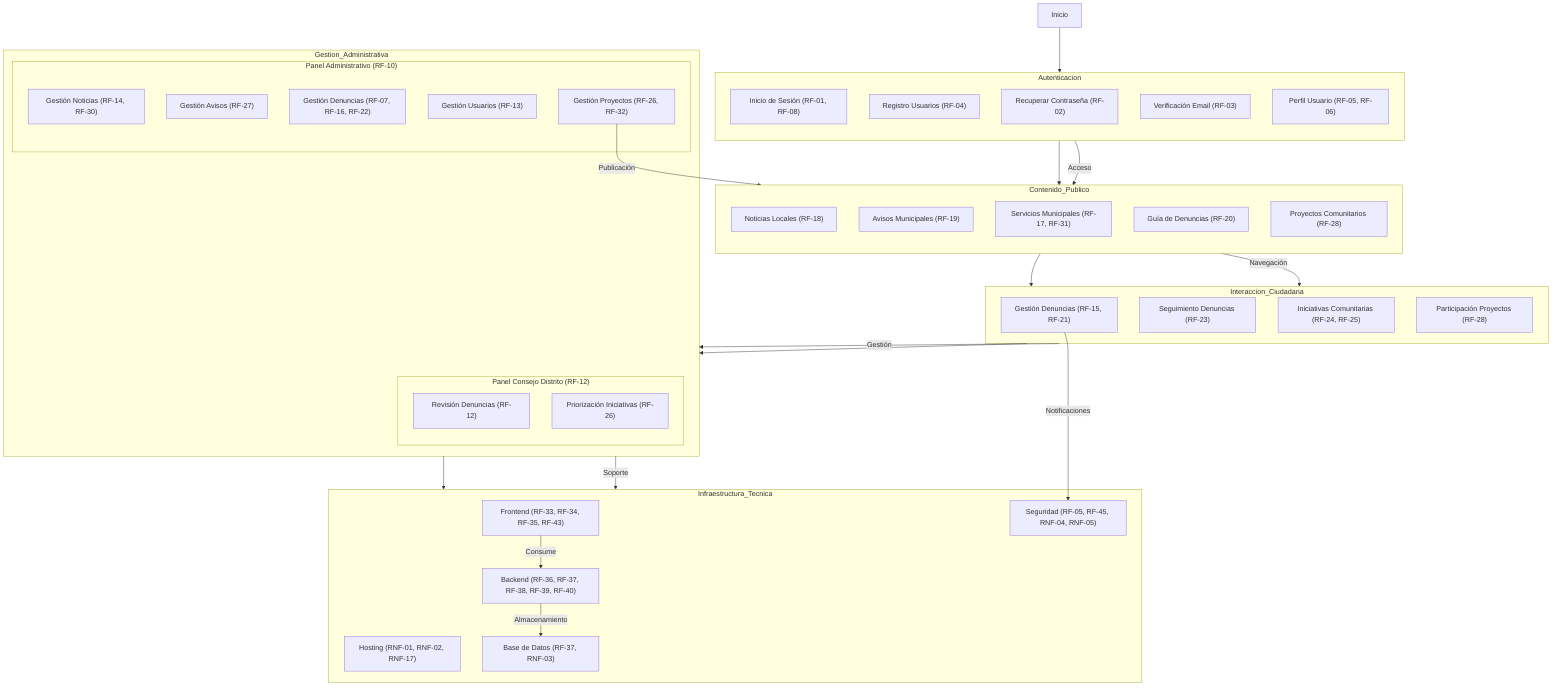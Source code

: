 graph TD
  Inicio --> Autenticacion
  Autenticacion --> Contenido_Publico
  Contenido_Publico --> Interaccion_Ciudadana
  Interaccion_Ciudadana --> Gestion_Administrativa
  Gestion_Administrativa --> Infraestructura_Tecnica

  %% Módulos Detallados
  subgraph Autenticacion
    direction TB
    Login["Inicio de Sesión (RF-01, RF-08)"]
    Registro["Registro Usuarios (RF-04)"]
    Recuperacion["Recuperar Contraseña (RF-02)"]
    Verificacion["Verificación Email (RF-03)"]
    Perfil["Perfil Usuario (RF-05, RF-06)"]
  end

  subgraph Contenido_Publico
    direction TB
    Noticias["Noticias Locales (RF-18)"]
    Avisos["Avisos Municipales (RF-19)"]
    Servicios["Servicios Municipales (RF-17, RF-31)"]
    Guias["Guía de Denuncias (RF-20)"]
    Proyectos["Proyectos Comunitarios (RF-28)"]
  end

  subgraph Interaccion_Ciudadana
    direction TB
    Denuncias["Gestión Denuncias (RF-15, RF-21)"]
    Seguimiento["Seguimiento Denuncias (RF-23)"]
    Iniciativas["Iniciativas Comunitarias (RF-24, RF-25)"]
    Participacion["Participación Proyectos (RF-28)"]
  end

  subgraph Gestion_Administrativa
    direction TB
    subgraph Admin["Panel Administrativo (RF-10)"]
      direction TB
      GNoticias["Gestión Noticias (RF-14, RF-30)"]
      GAvisos["Gestión Avisos (RF-27)"]
      GDenuncias["Gestión Denuncias (RF-07, RF-16, RF-22)"]
      GUsuarios["Gestión Usuarios (RF-13)"]
      GProyectos["Gestión Proyectos (RF-26, RF-32)"]
    end

    subgraph Consejo["Panel Consejo Distrito (RF-12)"]
      direction TB
      RDenuncias["Revisión Denuncias (RF-12)"]
      PIniciativas["Priorización Iniciativas (RF-26)"]
    end
  end

  subgraph Infraestructura_Tecnica
    direction TB
    Frontend["Frontend (RF-33, RF-34, RF-35, RF-43)"]
    Backend["Backend (RF-36, RF-37, RF-38, RF-39, RF-40)"]
    Seguridad["Seguridad (RF-05, RF-45, RNF-04, RNF-05)"]
    Hosting["Hosting (RNF-01, RNF-02, RNF-17)"]
    BBDD["Base de Datos (RF-37, RNF-03)"]
  end

  Autenticacion -->|Acceso| Contenido_Publico
  Contenido_Publico -->|Navegación| Interaccion_Ciudadana
  Interaccion_Ciudadana -->|Gestión| Gestion_Administrativa
  Gestion_Administrativa -->|Soporte| Infraestructura_Tecnica

  Denuncias -->|Notificaciones| Seguridad
  GProyectos -->|Publicación| Contenido_Publico
  Frontend -->|Consume| Backend
  Backend -->|Almacenamiento| BBDD